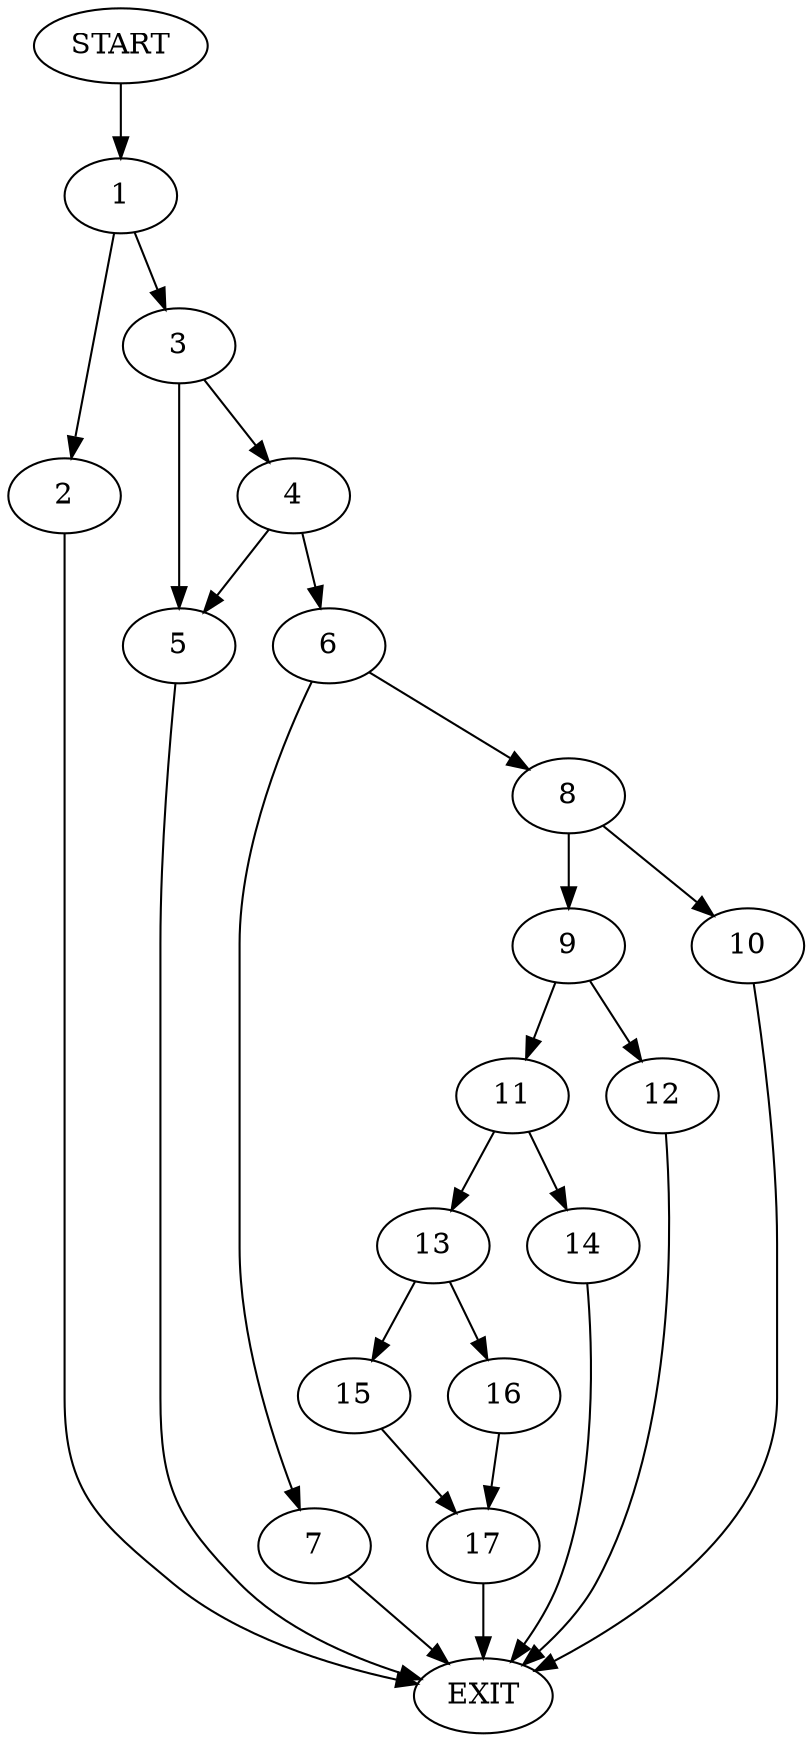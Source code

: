 digraph {
0 [label="START"]
18 [label="EXIT"]
0 -> 1
1 -> 2
1 -> 3
2 -> 18
3 -> 4
3 -> 5
5 -> 18
4 -> 5
4 -> 6
6 -> 7
6 -> 8
7 -> 18
8 -> 9
8 -> 10
10 -> 18
9 -> 11
9 -> 12
12 -> 18
11 -> 13
11 -> 14
13 -> 15
13 -> 16
14 -> 18
16 -> 17
15 -> 17
17 -> 18
}
